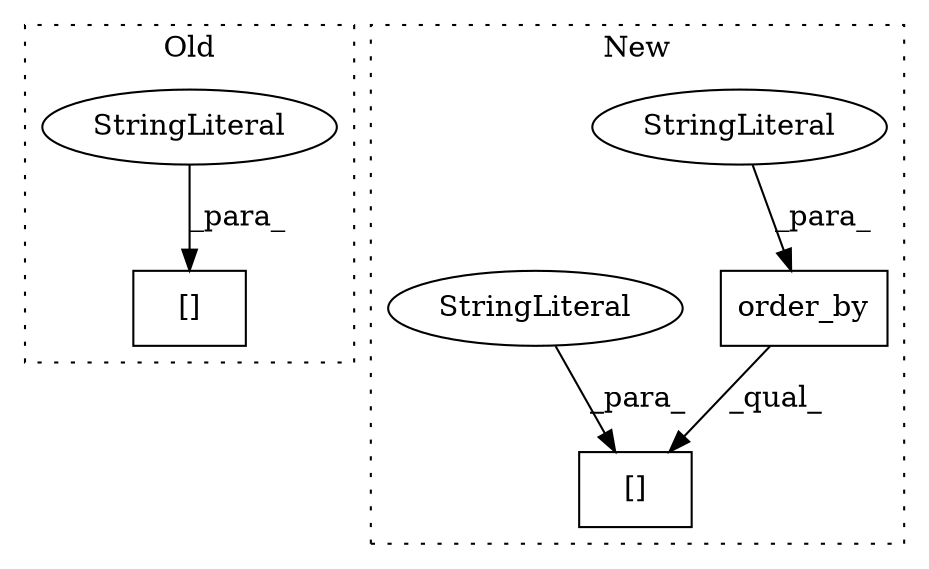 digraph G {
subgraph cluster0 {
1 [label="[]" a="2" s="4481,4576" l="77,1" shape="box"];
3 [label="StringLiteral" a="45" s="4558" l="18" shape="ellipse"];
label = "Old";
style="dotted";
}
subgraph cluster1 {
2 [label="order_by" a="32" s="4465,4490" l="9,1" shape="box"];
4 [label="StringLiteral" a="45" s="4474" l="16" shape="ellipse"];
5 [label="[]" a="2" s="4353,4510" l="139,1" shape="box"];
6 [label="StringLiteral" a="45" s="4492" l="18" shape="ellipse"];
label = "New";
style="dotted";
}
2 -> 5 [label="_qual_"];
3 -> 1 [label="_para_"];
4 -> 2 [label="_para_"];
6 -> 5 [label="_para_"];
}